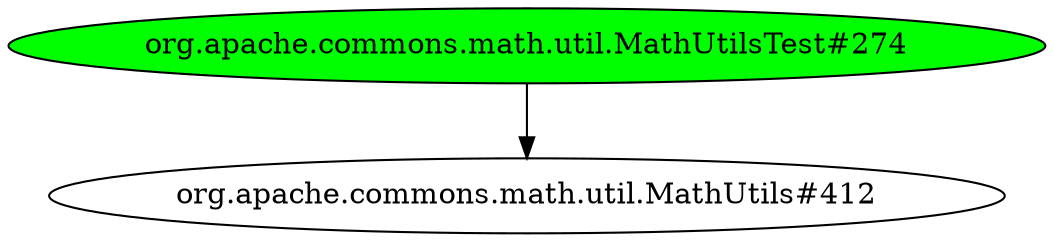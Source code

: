 digraph "cg/org.apache.commons.math.util.MathUtilsTest#274"
{
	"org.apache.commons.math.util.MathUtilsTest#274" [style=filled,fillcolor=green];
	"org.apache.commons.math.util.MathUtilsTest#274" -> "org.apache.commons.math.util.MathUtils#412";
}
